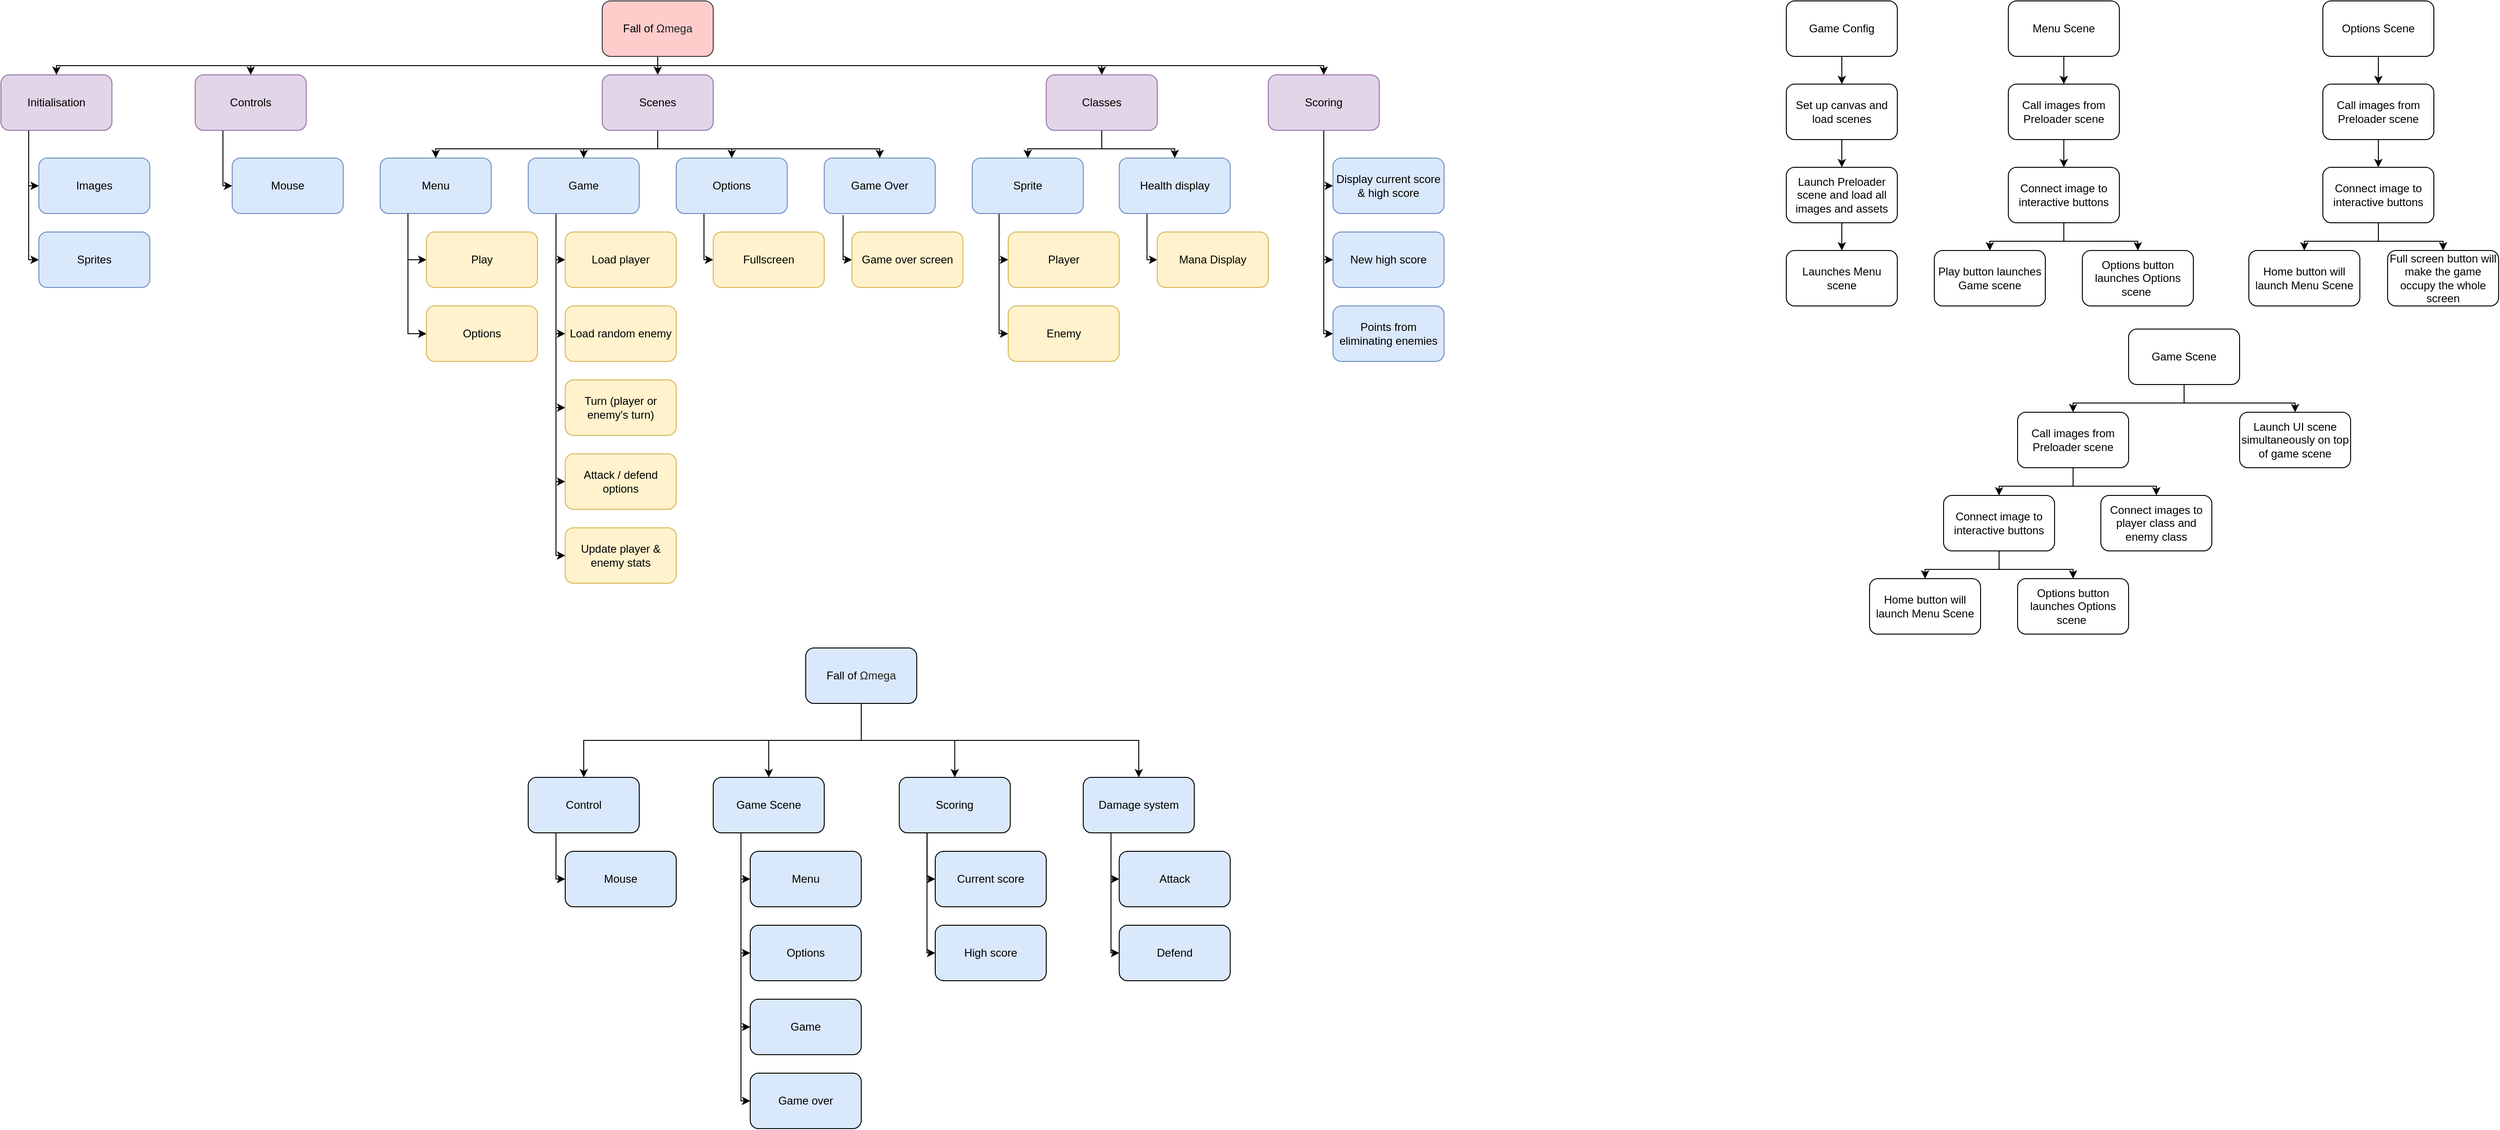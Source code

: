 <mxfile version="12.6.5" type="github">
  <diagram id="lfXYJvxCAhUcY_fn3c6l" name="Page-1">
    <mxGraphModel dx="3076" dy="762" grid="1" gridSize="10" guides="1" tooltips="1" connect="1" arrows="1" fold="1" page="1" pageScale="1" pageWidth="827" pageHeight="1169" math="0" shadow="0">
      <root>
        <mxCell id="0"/>
        <mxCell id="1" parent="0"/>
        <mxCell id="5WL3lZxglGsXFXUX4CAb-3" value="" style="edgeStyle=orthogonalEdgeStyle;rounded=0;orthogonalLoop=1;jettySize=auto;html=1;" parent="1" source="5WL3lZxglGsXFXUX4CAb-1" target="5WL3lZxglGsXFXUX4CAb-2" edge="1">
          <mxGeometry relative="1" as="geometry"/>
        </mxCell>
        <mxCell id="5WL3lZxglGsXFXUX4CAb-1" value="Game Config" style="rounded=1;whiteSpace=wrap;html=1;" parent="1" vertex="1">
          <mxGeometry x="600" width="120" height="60" as="geometry"/>
        </mxCell>
        <mxCell id="5WL3lZxglGsXFXUX4CAb-8" value="" style="edgeStyle=orthogonalEdgeStyle;rounded=0;orthogonalLoop=1;jettySize=auto;html=1;" parent="1" source="5WL3lZxglGsXFXUX4CAb-2" target="5WL3lZxglGsXFXUX4CAb-7" edge="1">
          <mxGeometry relative="1" as="geometry"/>
        </mxCell>
        <mxCell id="5WL3lZxglGsXFXUX4CAb-2" value="Set up canvas and load scenes" style="rounded=1;whiteSpace=wrap;html=1;" parent="1" vertex="1">
          <mxGeometry x="600" y="90" width="120" height="60" as="geometry"/>
        </mxCell>
        <mxCell id="5WL3lZxglGsXFXUX4CAb-10" value="" style="edgeStyle=orthogonalEdgeStyle;rounded=0;orthogonalLoop=1;jettySize=auto;html=1;" parent="1" source="5WL3lZxglGsXFXUX4CAb-7" target="5WL3lZxglGsXFXUX4CAb-9" edge="1">
          <mxGeometry relative="1" as="geometry"/>
        </mxCell>
        <mxCell id="5WL3lZxglGsXFXUX4CAb-7" value="Launch Preloader scene and load all images and assets" style="rounded=1;whiteSpace=wrap;html=1;" parent="1" vertex="1">
          <mxGeometry x="600" y="180" width="120" height="60" as="geometry"/>
        </mxCell>
        <mxCell id="5WL3lZxglGsXFXUX4CAb-9" value="Launches Menu scene" style="rounded=1;whiteSpace=wrap;html=1;" parent="1" vertex="1">
          <mxGeometry x="600" y="270" width="120" height="60" as="geometry"/>
        </mxCell>
        <mxCell id="5WL3lZxglGsXFXUX4CAb-13" value="" style="edgeStyle=orthogonalEdgeStyle;rounded=0;orthogonalLoop=1;jettySize=auto;html=1;" parent="1" source="5WL3lZxglGsXFXUX4CAb-11" target="5WL3lZxglGsXFXUX4CAb-12" edge="1">
          <mxGeometry relative="1" as="geometry"/>
        </mxCell>
        <mxCell id="5WL3lZxglGsXFXUX4CAb-11" value="Menu Scene" style="rounded=1;whiteSpace=wrap;html=1;" parent="1" vertex="1">
          <mxGeometry x="840" width="120" height="60" as="geometry"/>
        </mxCell>
        <mxCell id="5WL3lZxglGsXFXUX4CAb-15" value="" style="edgeStyle=orthogonalEdgeStyle;rounded=0;orthogonalLoop=1;jettySize=auto;html=1;" parent="1" source="5WL3lZxglGsXFXUX4CAb-12" target="5WL3lZxglGsXFXUX4CAb-14" edge="1">
          <mxGeometry relative="1" as="geometry"/>
        </mxCell>
        <mxCell id="5WL3lZxglGsXFXUX4CAb-12" value="Call images from Preloader scene" style="rounded=1;whiteSpace=wrap;html=1;" parent="1" vertex="1">
          <mxGeometry x="840" y="90" width="120" height="60" as="geometry"/>
        </mxCell>
        <mxCell id="5WL3lZxglGsXFXUX4CAb-17" value="" style="edgeStyle=orthogonalEdgeStyle;rounded=0;orthogonalLoop=1;jettySize=auto;html=1;" parent="1" source="5WL3lZxglGsXFXUX4CAb-14" target="5WL3lZxglGsXFXUX4CAb-16" edge="1">
          <mxGeometry relative="1" as="geometry"/>
        </mxCell>
        <mxCell id="5WL3lZxglGsXFXUX4CAb-19" value="" style="edgeStyle=orthogonalEdgeStyle;rounded=0;orthogonalLoop=1;jettySize=auto;html=1;" parent="1" source="5WL3lZxglGsXFXUX4CAb-14" target="5WL3lZxglGsXFXUX4CAb-18" edge="1">
          <mxGeometry relative="1" as="geometry"/>
        </mxCell>
        <mxCell id="5WL3lZxglGsXFXUX4CAb-14" value="Connect image to interactive&amp;nbsp;buttons" style="rounded=1;whiteSpace=wrap;html=1;" parent="1" vertex="1">
          <mxGeometry x="840" y="180" width="120" height="60" as="geometry"/>
        </mxCell>
        <mxCell id="5WL3lZxglGsXFXUX4CAb-18" value="Options button launches Options scene&amp;nbsp;" style="rounded=1;whiteSpace=wrap;html=1;" parent="1" vertex="1">
          <mxGeometry x="920" y="270" width="120" height="60" as="geometry"/>
        </mxCell>
        <mxCell id="5WL3lZxglGsXFXUX4CAb-16" value="Play button launches Game scene" style="rounded=1;whiteSpace=wrap;html=1;" parent="1" vertex="1">
          <mxGeometry x="760" y="270" width="120" height="60" as="geometry"/>
        </mxCell>
        <mxCell id="5WL3lZxglGsXFXUX4CAb-25" value="" style="edgeStyle=orthogonalEdgeStyle;rounded=0;orthogonalLoop=1;jettySize=auto;html=1;" parent="1" source="5WL3lZxglGsXFXUX4CAb-26" target="5WL3lZxglGsXFXUX4CAb-28" edge="1">
          <mxGeometry relative="1" as="geometry"/>
        </mxCell>
        <mxCell id="5WL3lZxglGsXFXUX4CAb-26" value="Options Scene" style="rounded=1;whiteSpace=wrap;html=1;" parent="1" vertex="1">
          <mxGeometry x="1180" width="120" height="60" as="geometry"/>
        </mxCell>
        <mxCell id="5WL3lZxglGsXFXUX4CAb-27" value="" style="edgeStyle=orthogonalEdgeStyle;rounded=0;orthogonalLoop=1;jettySize=auto;html=1;" parent="1" source="5WL3lZxglGsXFXUX4CAb-28" target="5WL3lZxglGsXFXUX4CAb-29" edge="1">
          <mxGeometry relative="1" as="geometry"/>
        </mxCell>
        <mxCell id="5WL3lZxglGsXFXUX4CAb-28" value="Call images from Preloader scene" style="rounded=1;whiteSpace=wrap;html=1;" parent="1" vertex="1">
          <mxGeometry x="1180" y="90" width="120" height="60" as="geometry"/>
        </mxCell>
        <mxCell id="5WL3lZxglGsXFXUX4CAb-31" value="" style="edgeStyle=orthogonalEdgeStyle;rounded=0;orthogonalLoop=1;jettySize=auto;html=1;" parent="1" source="5WL3lZxglGsXFXUX4CAb-29" target="5WL3lZxglGsXFXUX4CAb-30" edge="1">
          <mxGeometry relative="1" as="geometry"/>
        </mxCell>
        <mxCell id="5WL3lZxglGsXFXUX4CAb-35" value="" style="edgeStyle=orthogonalEdgeStyle;rounded=0;orthogonalLoop=1;jettySize=auto;html=1;" parent="1" source="5WL3lZxglGsXFXUX4CAb-29" target="5WL3lZxglGsXFXUX4CAb-34" edge="1">
          <mxGeometry relative="1" as="geometry"/>
        </mxCell>
        <mxCell id="5WL3lZxglGsXFXUX4CAb-29" value="Connect image to interactive&amp;nbsp;buttons" style="rounded=1;whiteSpace=wrap;html=1;" parent="1" vertex="1">
          <mxGeometry x="1180" y="180" width="120" height="60" as="geometry"/>
        </mxCell>
        <mxCell id="5WL3lZxglGsXFXUX4CAb-34" value="Home button will launch Menu Scene" style="rounded=1;whiteSpace=wrap;html=1;" parent="1" vertex="1">
          <mxGeometry x="1100" y="270" width="120" height="60" as="geometry"/>
        </mxCell>
        <mxCell id="5WL3lZxglGsXFXUX4CAb-30" value="Full screen button will make the game occupy the whole screen" style="rounded=1;whiteSpace=wrap;html=1;" parent="1" vertex="1">
          <mxGeometry x="1250" y="270" width="120" height="60" as="geometry"/>
        </mxCell>
        <mxCell id="5WL3lZxglGsXFXUX4CAb-36" value="" style="edgeStyle=orthogonalEdgeStyle;rounded=0;orthogonalLoop=1;jettySize=auto;html=1;" parent="1" source="5WL3lZxglGsXFXUX4CAb-37" target="5WL3lZxglGsXFXUX4CAb-39" edge="1">
          <mxGeometry relative="1" as="geometry">
            <Array as="points">
              <mxPoint x="1030" y="435"/>
              <mxPoint x="910" y="435"/>
            </Array>
          </mxGeometry>
        </mxCell>
        <mxCell id="5WL3lZxglGsXFXUX4CAb-49" value="" style="edgeStyle=orthogonalEdgeStyle;rounded=0;orthogonalLoop=1;jettySize=auto;html=1;" parent="1" source="5WL3lZxglGsXFXUX4CAb-37" target="5WL3lZxglGsXFXUX4CAb-48" edge="1">
          <mxGeometry relative="1" as="geometry">
            <Array as="points">
              <mxPoint x="1030" y="435"/>
              <mxPoint x="1150" y="435"/>
            </Array>
          </mxGeometry>
        </mxCell>
        <mxCell id="5WL3lZxglGsXFXUX4CAb-37" value="Game Scene" style="rounded=1;whiteSpace=wrap;html=1;" parent="1" vertex="1">
          <mxGeometry x="970" y="355" width="120" height="60" as="geometry"/>
        </mxCell>
        <mxCell id="5WL3lZxglGsXFXUX4CAb-48" value="Launch UI scene simultaneously on top of game scene" style="rounded=1;whiteSpace=wrap;html=1;" parent="1" vertex="1">
          <mxGeometry x="1090" y="445" width="120" height="60" as="geometry"/>
        </mxCell>
        <mxCell id="5WL3lZxglGsXFXUX4CAb-38" value="" style="edgeStyle=orthogonalEdgeStyle;rounded=0;orthogonalLoop=1;jettySize=auto;html=1;entryX=0.5;entryY=0;entryDx=0;entryDy=0;" parent="1" source="5WL3lZxglGsXFXUX4CAb-39" target="5WL3lZxglGsXFXUX4CAb-40" edge="1">
          <mxGeometry relative="1" as="geometry">
            <Array as="points">
              <mxPoint x="910" y="525"/>
              <mxPoint x="830" y="525"/>
            </Array>
          </mxGeometry>
        </mxCell>
        <mxCell id="5WL3lZxglGsXFXUX4CAb-47" value="" style="edgeStyle=orthogonalEdgeStyle;rounded=0;orthogonalLoop=1;jettySize=auto;html=1;entryX=0.5;entryY=0;entryDx=0;entryDy=0;entryPerimeter=0;" parent="1" target="5WL3lZxglGsXFXUX4CAb-46" edge="1">
          <mxGeometry relative="1" as="geometry">
            <mxPoint x="910" y="505" as="sourcePoint"/>
            <Array as="points">
              <mxPoint x="910" y="525"/>
              <mxPoint x="1000" y="525"/>
            </Array>
          </mxGeometry>
        </mxCell>
        <mxCell id="5WL3lZxglGsXFXUX4CAb-39" value="Call images from Preloader scene" style="rounded=1;whiteSpace=wrap;html=1;" parent="1" vertex="1">
          <mxGeometry x="850" y="445" width="120" height="60" as="geometry"/>
        </mxCell>
        <mxCell id="5WL3lZxglGsXFXUX4CAb-46" value="Connect images to player class and enemy class" style="rounded=1;whiteSpace=wrap;html=1;" parent="1" vertex="1">
          <mxGeometry x="940" y="535" width="120" height="60" as="geometry"/>
        </mxCell>
        <mxCell id="5WL3lZxglGsXFXUX4CAb-42" style="edgeStyle=orthogonalEdgeStyle;rounded=0;orthogonalLoop=1;jettySize=auto;html=1;exitX=0.5;exitY=1;exitDx=0;exitDy=0;entryX=0.5;entryY=0;entryDx=0;entryDy=0;" parent="1" source="5WL3lZxglGsXFXUX4CAb-40" target="5WL3lZxglGsXFXUX4CAb-41" edge="1">
          <mxGeometry relative="1" as="geometry">
            <Array as="points">
              <mxPoint x="830" y="615"/>
              <mxPoint x="750" y="615"/>
            </Array>
          </mxGeometry>
        </mxCell>
        <mxCell id="5WL3lZxglGsXFXUX4CAb-44" style="edgeStyle=orthogonalEdgeStyle;rounded=0;orthogonalLoop=1;jettySize=auto;html=1;entryX=0.5;entryY=0;entryDx=0;entryDy=0;" parent="1" source="5WL3lZxglGsXFXUX4CAb-40" target="5WL3lZxglGsXFXUX4CAb-43" edge="1">
          <mxGeometry relative="1" as="geometry">
            <Array as="points">
              <mxPoint x="830" y="615"/>
              <mxPoint x="910" y="615"/>
            </Array>
          </mxGeometry>
        </mxCell>
        <mxCell id="5WL3lZxglGsXFXUX4CAb-40" value="Connect image to interactive&amp;nbsp;buttons" style="rounded=1;whiteSpace=wrap;html=1;" parent="1" vertex="1">
          <mxGeometry x="770" y="535" width="120" height="60" as="geometry"/>
        </mxCell>
        <mxCell id="5WL3lZxglGsXFXUX4CAb-41" value="Home button will launch Menu Scene" style="rounded=1;whiteSpace=wrap;html=1;" parent="1" vertex="1">
          <mxGeometry x="690" y="625" width="120" height="60" as="geometry"/>
        </mxCell>
        <mxCell id="5WL3lZxglGsXFXUX4CAb-43" value="Options button launches Options scene&amp;nbsp;" style="rounded=1;whiteSpace=wrap;html=1;" parent="1" vertex="1">
          <mxGeometry x="850" y="625" width="120" height="60" as="geometry"/>
        </mxCell>
        <mxCell id="qqgmUEQR6ak8owxvvTi3-18" style="edgeStyle=orthogonalEdgeStyle;rounded=0;orthogonalLoop=1;jettySize=auto;html=1;exitX=0.5;exitY=1;exitDx=0;exitDy=0;entryX=0.5;entryY=0;entryDx=0;entryDy=0;" parent="1" source="qqgmUEQR6ak8owxvvTi3-3" target="qqgmUEQR6ak8owxvvTi3-10" edge="1">
          <mxGeometry relative="1" as="geometry">
            <Array as="points">
              <mxPoint x="-620" y="60"/>
              <mxPoint x="-620" y="60"/>
            </Array>
          </mxGeometry>
        </mxCell>
        <mxCell id="qqgmUEQR6ak8owxvvTi3-19" style="edgeStyle=orthogonalEdgeStyle;rounded=0;orthogonalLoop=1;jettySize=auto;html=1;exitX=0.5;exitY=1;exitDx=0;exitDy=0;entryX=0.5;entryY=0;entryDx=0;entryDy=0;" parent="1" source="qqgmUEQR6ak8owxvvTi3-3" target="qqgmUEQR6ak8owxvvTi3-12" edge="1">
          <mxGeometry relative="1" as="geometry">
            <Array as="points">
              <mxPoint x="-620" y="70"/>
              <mxPoint x="-1270" y="70"/>
            </Array>
            <mxPoint x="-661" y="60" as="sourcePoint"/>
          </mxGeometry>
        </mxCell>
        <mxCell id="ZKlI2Zc0H6N3hNEYGNPE-6" value="" style="edgeStyle=orthogonalEdgeStyle;rounded=0;orthogonalLoop=1;jettySize=auto;html=1;exitX=0.5;exitY=1;exitDx=0;exitDy=0;entryX=0.5;entryY=0;entryDx=0;entryDy=0;" parent="1" source="qqgmUEQR6ak8owxvvTi3-3" target="ZKlI2Zc0H6N3hNEYGNPE-5" edge="1">
          <mxGeometry relative="1" as="geometry">
            <Array as="points">
              <mxPoint x="-620" y="70"/>
              <mxPoint x="100" y="70"/>
            </Array>
          </mxGeometry>
        </mxCell>
        <mxCell id="VFqi8HGkt-6UIhwy1R85-14" style="edgeStyle=orthogonalEdgeStyle;rounded=0;orthogonalLoop=1;jettySize=auto;html=1;exitX=0.5;exitY=1;exitDx=0;exitDy=0;entryX=0.5;entryY=0;entryDx=0;entryDy=0;" parent="1" source="qqgmUEQR6ak8owxvvTi3-3" target="VFqi8HGkt-6UIhwy1R85-4" edge="1">
          <mxGeometry relative="1" as="geometry">
            <Array as="points">
              <mxPoint x="-620" y="70"/>
              <mxPoint x="-140" y="70"/>
            </Array>
          </mxGeometry>
        </mxCell>
        <mxCell id="VFqi8HGkt-6UIhwy1R85-15" style="edgeStyle=orthogonalEdgeStyle;rounded=0;orthogonalLoop=1;jettySize=auto;html=1;exitX=0.5;exitY=1;exitDx=0;exitDy=0;entryX=0.5;entryY=0;entryDx=0;entryDy=0;" parent="1" source="qqgmUEQR6ak8owxvvTi3-3" target="xv5lyWpSyrCkxbT2559y-5" edge="1">
          <mxGeometry relative="1" as="geometry">
            <Array as="points">
              <mxPoint x="-620" y="70"/>
              <mxPoint x="-1060" y="70"/>
            </Array>
          </mxGeometry>
        </mxCell>
        <mxCell id="qqgmUEQR6ak8owxvvTi3-3" value="&lt;font style=&quot;font-size: 12px&quot;&gt;Fall of&amp;nbsp;&lt;span style=&quot;color: rgb(34 , 34 , 34) ; font-family: &amp;#34;arial&amp;#34; , sans-serif ; text-align: left&quot;&gt;Ωmega&lt;/span&gt;&lt;/font&gt;" style="rounded=1;whiteSpace=wrap;html=1;fillColor=#ffcccc;strokeColor=#36393d;" parent="1" vertex="1">
          <mxGeometry x="-680" width="120" height="60" as="geometry"/>
        </mxCell>
        <mxCell id="xv5lyWpSyrCkxbT2559y-8" value="" style="edgeStyle=orthogonalEdgeStyle;rounded=0;orthogonalLoop=1;jettySize=auto;html=1;exitX=0.25;exitY=1;exitDx=0;exitDy=0;" parent="1" source="xv5lyWpSyrCkxbT2559y-5" target="xv5lyWpSyrCkxbT2559y-7" edge="1">
          <mxGeometry relative="1" as="geometry">
            <Array as="points">
              <mxPoint x="-1090" y="200"/>
            </Array>
          </mxGeometry>
        </mxCell>
        <mxCell id="xv5lyWpSyrCkxbT2559y-5" value="Controls" style="rounded=1;whiteSpace=wrap;html=1;fillColor=#E1D5E7;strokeColor=#9673a6;" parent="1" vertex="1">
          <mxGeometry x="-1120" y="80" width="120" height="60" as="geometry"/>
        </mxCell>
        <mxCell id="xv5lyWpSyrCkxbT2559y-7" value="Mouse" style="rounded=1;whiteSpace=wrap;html=1;fillColor=#dae8fc;strokeColor=#6c8ebf;" parent="1" vertex="1">
          <mxGeometry x="-1080" y="170" width="120" height="60" as="geometry"/>
        </mxCell>
        <mxCell id="ZKlI2Zc0H6N3hNEYGNPE-8" value="" style="edgeStyle=orthogonalEdgeStyle;rounded=0;orthogonalLoop=1;jettySize=auto;html=1;entryX=0;entryY=0.5;entryDx=0;entryDy=0;" parent="1" source="ZKlI2Zc0H6N3hNEYGNPE-5" target="ZKlI2Zc0H6N3hNEYGNPE-7" edge="1">
          <mxGeometry relative="1" as="geometry">
            <Array as="points">
              <mxPoint x="100" y="200"/>
            </Array>
          </mxGeometry>
        </mxCell>
        <mxCell id="xv5lyWpSyrCkxbT2559y-2" value="" style="edgeStyle=orthogonalEdgeStyle;rounded=0;orthogonalLoop=1;jettySize=auto;html=1;entryX=0;entryY=0.5;entryDx=0;entryDy=0;" parent="1" source="ZKlI2Zc0H6N3hNEYGNPE-5" target="xv5lyWpSyrCkxbT2559y-1" edge="1">
          <mxGeometry relative="1" as="geometry">
            <Array as="points">
              <mxPoint x="100" y="280"/>
            </Array>
          </mxGeometry>
        </mxCell>
        <mxCell id="akF4ewOna4r7wW4yMPLq-2" value="" style="edgeStyle=orthogonalEdgeStyle;rounded=0;orthogonalLoop=1;jettySize=auto;html=1;" parent="1" source="ZKlI2Zc0H6N3hNEYGNPE-5" target="akF4ewOna4r7wW4yMPLq-1" edge="1">
          <mxGeometry relative="1" as="geometry">
            <Array as="points">
              <mxPoint x="100" y="340"/>
              <mxPoint x="100" y="340"/>
            </Array>
          </mxGeometry>
        </mxCell>
        <mxCell id="ZKlI2Zc0H6N3hNEYGNPE-5" value="Scoring" style="rounded=1;whiteSpace=wrap;html=1;fillColor=#e1d5e7;strokeColor=#9673a6;" parent="1" vertex="1">
          <mxGeometry x="40" y="80" width="120" height="60" as="geometry"/>
        </mxCell>
        <mxCell id="akF4ewOna4r7wW4yMPLq-1" value="Points from eliminating enemies" style="rounded=1;whiteSpace=wrap;html=1;fillColor=#dae8fc;strokeColor=#6c8ebf;" parent="1" vertex="1">
          <mxGeometry x="110" y="330" width="120" height="60" as="geometry"/>
        </mxCell>
        <mxCell id="xv5lyWpSyrCkxbT2559y-1" value="New high score" style="rounded=1;whiteSpace=wrap;html=1;fillColor=#dae8fc;strokeColor=#6c8ebf;" parent="1" vertex="1">
          <mxGeometry x="110" y="250" width="120" height="60" as="geometry"/>
        </mxCell>
        <mxCell id="ZKlI2Zc0H6N3hNEYGNPE-7" value="Display current score&lt;br&gt;&amp;amp; high score" style="rounded=1;whiteSpace=wrap;html=1;fillColor=#dae8fc;strokeColor=#6c8ebf;" parent="1" vertex="1">
          <mxGeometry x="110" y="170" width="120" height="60" as="geometry"/>
        </mxCell>
        <mxCell id="qqgmUEQR6ak8owxvvTi3-37" style="edgeStyle=orthogonalEdgeStyle;rounded=0;orthogonalLoop=1;jettySize=auto;html=1;exitX=0.25;exitY=1;exitDx=0;exitDy=0;entryX=0;entryY=0.5;entryDx=0;entryDy=0;" parent="1" source="qqgmUEQR6ak8owxvvTi3-4" target="qqgmUEQR6ak8owxvvTi3-35" edge="1">
          <mxGeometry relative="1" as="geometry">
            <Array as="points">
              <mxPoint x="-730" y="280"/>
            </Array>
          </mxGeometry>
        </mxCell>
        <mxCell id="akF4ewOna4r7wW4yMPLq-5" value="" style="edgeStyle=orthogonalEdgeStyle;rounded=0;orthogonalLoop=1;jettySize=auto;html=1;" parent="1" source="qqgmUEQR6ak8owxvvTi3-4" target="akF4ewOna4r7wW4yMPLq-4" edge="1">
          <mxGeometry relative="1" as="geometry">
            <Array as="points">
              <mxPoint x="-730" y="360"/>
            </Array>
          </mxGeometry>
        </mxCell>
        <mxCell id="P8dMCxh2PTXHV4TIlTyM-2" value="" style="edgeStyle=orthogonalEdgeStyle;rounded=0;orthogonalLoop=1;jettySize=auto;html=1;entryX=0;entryY=0.5;entryDx=0;entryDy=0;" parent="1" source="qqgmUEQR6ak8owxvvTi3-4" target="P8dMCxh2PTXHV4TIlTyM-3" edge="1">
          <mxGeometry relative="1" as="geometry">
            <Array as="points">
              <mxPoint x="-730" y="440"/>
            </Array>
          </mxGeometry>
        </mxCell>
        <mxCell id="P8dMCxh2PTXHV4TIlTyM-4" value="" style="edgeStyle=orthogonalEdgeStyle;rounded=0;orthogonalLoop=1;jettySize=auto;html=1;entryX=0;entryY=0.5;entryDx=0;entryDy=0;" parent="1" source="qqgmUEQR6ak8owxvvTi3-4" target="P8dMCxh2PTXHV4TIlTyM-1" edge="1">
          <mxGeometry relative="1" as="geometry">
            <Array as="points">
              <mxPoint x="-730" y="520"/>
            </Array>
          </mxGeometry>
        </mxCell>
        <mxCell id="P8dMCxh2PTXHV4TIlTyM-7" value="" style="edgeStyle=orthogonalEdgeStyle;rounded=0;orthogonalLoop=1;jettySize=auto;html=1;" parent="1" source="qqgmUEQR6ak8owxvvTi3-4" target="P8dMCxh2PTXHV4TIlTyM-6" edge="1">
          <mxGeometry relative="1" as="geometry">
            <Array as="points">
              <mxPoint x="-730" y="600"/>
            </Array>
          </mxGeometry>
        </mxCell>
        <mxCell id="qqgmUEQR6ak8owxvvTi3-4" value="Game" style="rounded=1;whiteSpace=wrap;html=1;fillColor=#dae8fc;strokeColor=#6c8ebf;" parent="1" vertex="1">
          <mxGeometry x="-760" y="170" width="120" height="60" as="geometry"/>
        </mxCell>
        <mxCell id="P8dMCxh2PTXHV4TIlTyM-6" value="Update player &amp;amp; enemy stats" style="rounded=1;whiteSpace=wrap;html=1;fillColor=#fff2cc;strokeColor=#d6b656;" parent="1" vertex="1">
          <mxGeometry x="-720" y="570" width="120" height="60" as="geometry"/>
        </mxCell>
        <mxCell id="P8dMCxh2PTXHV4TIlTyM-3" value="Turn (player or enemy&#39;s turn)" style="rounded=1;whiteSpace=wrap;html=1;fillColor=#fff2cc;strokeColor=#d6b656;" parent="1" vertex="1">
          <mxGeometry x="-720" y="410" width="120" height="60" as="geometry"/>
        </mxCell>
        <mxCell id="P8dMCxh2PTXHV4TIlTyM-1" value="Attack / defend options" style="rounded=1;whiteSpace=wrap;html=1;fillColor=#fff2cc;strokeColor=#d6b656;" parent="1" vertex="1">
          <mxGeometry x="-720" y="490" width="120" height="60" as="geometry"/>
        </mxCell>
        <mxCell id="akF4ewOna4r7wW4yMPLq-4" value="Load random enemy" style="rounded=1;whiteSpace=wrap;html=1;fillColor=#fff2cc;strokeColor=#d6b656;" parent="1" vertex="1">
          <mxGeometry x="-720" y="330" width="120" height="60" as="geometry"/>
        </mxCell>
        <mxCell id="uuRdIvsvaQWeYH1buY8k-4" value="" style="edgeStyle=orthogonalEdgeStyle;rounded=0;orthogonalLoop=1;jettySize=auto;html=1;exitX=0.25;exitY=1;exitDx=0;exitDy=0;" parent="1" source="qqgmUEQR6ak8owxvvTi3-5" target="uuRdIvsvaQWeYH1buY8k-3" edge="1">
          <mxGeometry relative="1" as="geometry">
            <Array as="points">
              <mxPoint x="-570" y="280"/>
            </Array>
          </mxGeometry>
        </mxCell>
        <mxCell id="qqgmUEQR6ak8owxvvTi3-5" value="Options" style="rounded=1;whiteSpace=wrap;html=1;fillColor=#dae8fc;strokeColor=#6c8ebf;" parent="1" vertex="1">
          <mxGeometry x="-600" y="170" width="120" height="60" as="geometry"/>
        </mxCell>
        <mxCell id="uuRdIvsvaQWeYH1buY8k-3" value="Fullscreen" style="rounded=1;whiteSpace=wrap;html=1;fillColor=#fff2cc;strokeColor=#d6b656;" parent="1" vertex="1">
          <mxGeometry x="-560" y="250" width="120" height="60" as="geometry"/>
        </mxCell>
        <mxCell id="qqgmUEQR6ak8owxvvTi3-29" value="" style="edgeStyle=orthogonalEdgeStyle;rounded=0;orthogonalLoop=1;jettySize=auto;html=1;exitX=0.25;exitY=1;exitDx=0;exitDy=0;entryX=0;entryY=0.5;entryDx=0;entryDy=0;" parent="1" source="qqgmUEQR6ak8owxvvTi3-6" target="qqgmUEQR6ak8owxvvTi3-28" edge="1">
          <mxGeometry relative="1" as="geometry"/>
        </mxCell>
        <mxCell id="qqgmUEQR6ak8owxvvTi3-6" value="Menu" style="rounded=1;whiteSpace=wrap;html=1;fillColor=#dae8fc;strokeColor=#6c8ebf;" parent="1" vertex="1">
          <mxGeometry x="-920" y="170" width="120" height="60" as="geometry"/>
        </mxCell>
        <mxCell id="qqgmUEQR6ak8owxvvTi3-31" value="" style="edgeStyle=orthogonalEdgeStyle;rounded=0;orthogonalLoop=1;jettySize=auto;html=1;exitX=0.25;exitY=1;exitDx=0;exitDy=0;" parent="1" source="qqgmUEQR6ak8owxvvTi3-6" target="qqgmUEQR6ak8owxvvTi3-30" edge="1">
          <mxGeometry relative="1" as="geometry">
            <Array as="points">
              <mxPoint x="-890" y="360"/>
            </Array>
          </mxGeometry>
        </mxCell>
        <mxCell id="qqgmUEQR6ak8owxvvTi3-28" value="Play" style="rounded=1;whiteSpace=wrap;html=1;fillColor=#fff2cc;strokeColor=#d6b656;" parent="1" vertex="1">
          <mxGeometry x="-870" y="250" width="120" height="60" as="geometry"/>
        </mxCell>
        <mxCell id="qqgmUEQR6ak8owxvvTi3-30" value="Options" style="rounded=1;whiteSpace=wrap;html=1;fillColor=#fff2cc;strokeColor=#d6b656;" parent="1" vertex="1">
          <mxGeometry x="-870" y="330" width="120" height="60" as="geometry"/>
        </mxCell>
        <mxCell id="uuRdIvsvaQWeYH1buY8k-8" value="" style="edgeStyle=orthogonalEdgeStyle;rounded=0;orthogonalLoop=1;jettySize=auto;html=1;entryX=0;entryY=0.5;entryDx=0;entryDy=0;exitX=0.17;exitY=1.03;exitDx=0;exitDy=0;exitPerimeter=0;" parent="1" source="qqgmUEQR6ak8owxvvTi3-7" target="uuRdIvsvaQWeYH1buY8k-7" edge="1">
          <mxGeometry relative="1" as="geometry">
            <Array as="points">
              <mxPoint x="-420" y="280"/>
            </Array>
          </mxGeometry>
        </mxCell>
        <mxCell id="qqgmUEQR6ak8owxvvTi3-7" value="Game Over" style="rounded=1;whiteSpace=wrap;html=1;fillColor=#dae8fc;strokeColor=#6c8ebf;" parent="1" vertex="1">
          <mxGeometry x="-440" y="170" width="120" height="60" as="geometry"/>
        </mxCell>
        <mxCell id="uuRdIvsvaQWeYH1buY8k-7" value="Game over screen" style="rounded=1;whiteSpace=wrap;html=1;fillColor=#fff2cc;strokeColor=#d6b656;" parent="1" vertex="1">
          <mxGeometry x="-410" y="250" width="120" height="60" as="geometry"/>
        </mxCell>
        <mxCell id="qqgmUEQR6ak8owxvvTi3-20" style="edgeStyle=orthogonalEdgeStyle;rounded=0;orthogonalLoop=1;jettySize=auto;html=1;exitX=0.5;exitY=1;exitDx=0;exitDy=0;entryX=0.5;entryY=0;entryDx=0;entryDy=0;" parent="1" source="qqgmUEQR6ak8owxvvTi3-10" target="qqgmUEQR6ak8owxvvTi3-4" edge="1">
          <mxGeometry relative="1" as="geometry">
            <Array as="points">
              <mxPoint x="-620" y="160"/>
              <mxPoint x="-700" y="160"/>
            </Array>
          </mxGeometry>
        </mxCell>
        <mxCell id="qqgmUEQR6ak8owxvvTi3-21" style="edgeStyle=orthogonalEdgeStyle;rounded=0;orthogonalLoop=1;jettySize=auto;html=1;exitX=0.5;exitY=1;exitDx=0;exitDy=0;entryX=0.5;entryY=0;entryDx=0;entryDy=0;" parent="1" source="qqgmUEQR6ak8owxvvTi3-10" target="qqgmUEQR6ak8owxvvTi3-6" edge="1">
          <mxGeometry relative="1" as="geometry">
            <Array as="points">
              <mxPoint x="-620" y="160"/>
              <mxPoint x="-860" y="160"/>
            </Array>
          </mxGeometry>
        </mxCell>
        <mxCell id="qqgmUEQR6ak8owxvvTi3-22" style="edgeStyle=orthogonalEdgeStyle;rounded=0;orthogonalLoop=1;jettySize=auto;html=1;exitX=0.5;exitY=1;exitDx=0;exitDy=0;entryX=0.5;entryY=0;entryDx=0;entryDy=0;" parent="1" source="qqgmUEQR6ak8owxvvTi3-10" target="qqgmUEQR6ak8owxvvTi3-5" edge="1">
          <mxGeometry relative="1" as="geometry">
            <Array as="points">
              <mxPoint x="-620" y="160"/>
              <mxPoint x="-540" y="160"/>
            </Array>
          </mxGeometry>
        </mxCell>
        <mxCell id="qqgmUEQR6ak8owxvvTi3-23" style="edgeStyle=orthogonalEdgeStyle;rounded=0;orthogonalLoop=1;jettySize=auto;html=1;exitX=0.5;exitY=1;exitDx=0;exitDy=0;entryX=0.5;entryY=0;entryDx=0;entryDy=0;" parent="1" source="qqgmUEQR6ak8owxvvTi3-10" target="qqgmUEQR6ak8owxvvTi3-7" edge="1">
          <mxGeometry relative="1" as="geometry">
            <Array as="points">
              <mxPoint x="-620" y="160"/>
              <mxPoint x="-380" y="160"/>
            </Array>
          </mxGeometry>
        </mxCell>
        <mxCell id="qqgmUEQR6ak8owxvvTi3-10" value="Scenes" style="rounded=1;whiteSpace=wrap;html=1;fillColor=#e1d5e7;strokeColor=#9673a6;" parent="1" vertex="1">
          <mxGeometry x="-680" y="80" width="120" height="60" as="geometry"/>
        </mxCell>
        <mxCell id="qqgmUEQR6ak8owxvvTi3-26" style="edgeStyle=orthogonalEdgeStyle;rounded=0;orthogonalLoop=1;jettySize=auto;html=1;exitX=0.25;exitY=1;exitDx=0;exitDy=0;entryX=0;entryY=0.5;entryDx=0;entryDy=0;" parent="1" source="qqgmUEQR6ak8owxvvTi3-12" target="qqgmUEQR6ak8owxvvTi3-24" edge="1">
          <mxGeometry relative="1" as="geometry">
            <Array as="points">
              <mxPoint x="-1300" y="200"/>
            </Array>
          </mxGeometry>
        </mxCell>
        <mxCell id="ZKlI2Zc0H6N3hNEYGNPE-3" value="" style="edgeStyle=orthogonalEdgeStyle;rounded=0;orthogonalLoop=1;jettySize=auto;html=1;exitX=0.25;exitY=1;exitDx=0;exitDy=0;entryX=0;entryY=0.5;entryDx=0;entryDy=0;" parent="1" source="qqgmUEQR6ak8owxvvTi3-12" target="ZKlI2Zc0H6N3hNEYGNPE-2" edge="1">
          <mxGeometry relative="1" as="geometry">
            <Array as="points">
              <mxPoint x="-1300" y="280"/>
            </Array>
            <mxPoint x="-1260" y="280" as="targetPoint"/>
          </mxGeometry>
        </mxCell>
        <mxCell id="qqgmUEQR6ak8owxvvTi3-12" value="Initialisation" style="rounded=1;whiteSpace=wrap;html=1;fillColor=#e1d5e7;strokeColor=#9673a6;" parent="1" vertex="1">
          <mxGeometry x="-1330" y="80" width="120" height="60" as="geometry"/>
        </mxCell>
        <mxCell id="ZKlI2Zc0H6N3hNEYGNPE-2" value="Sprites" style="rounded=1;whiteSpace=wrap;html=1;fillColor=#dae8fc;strokeColor=#6c8ebf;" parent="1" vertex="1">
          <mxGeometry x="-1289" y="250" width="120" height="60" as="geometry"/>
        </mxCell>
        <mxCell id="qqgmUEQR6ak8owxvvTi3-24" value="Images" style="rounded=1;whiteSpace=wrap;html=1;fillColor=#dae8fc;strokeColor=#6c8ebf;" parent="1" vertex="1">
          <mxGeometry x="-1289" y="170" width="120" height="60" as="geometry"/>
        </mxCell>
        <mxCell id="qqgmUEQR6ak8owxvvTi3-35" value="Load player" style="rounded=1;whiteSpace=wrap;html=1;fillColor=#fff2cc;strokeColor=#d6b656;" parent="1" vertex="1">
          <mxGeometry x="-720" y="250" width="120" height="60" as="geometry"/>
        </mxCell>
        <mxCell id="VFqi8HGkt-6UIhwy1R85-1" value="" style="edgeStyle=orthogonalEdgeStyle;rounded=0;orthogonalLoop=1;jettySize=auto;html=1;entryX=0.5;entryY=0;entryDx=0;entryDy=0;exitX=0.5;exitY=1;exitDx=0;exitDy=0;" parent="1" source="VFqi8HGkt-6UIhwy1R85-4" target="VFqi8HGkt-6UIhwy1R85-7" edge="1">
          <mxGeometry relative="1" as="geometry">
            <Array as="points">
              <mxPoint x="-140" y="160"/>
              <mxPoint x="-61" y="160"/>
            </Array>
          </mxGeometry>
        </mxCell>
        <mxCell id="VFqi8HGkt-6UIhwy1R85-2" value="" style="edgeStyle=orthogonalEdgeStyle;rounded=0;orthogonalLoop=1;jettySize=auto;html=1;entryX=0.5;entryY=0;entryDx=0;entryDy=0;exitX=0.5;exitY=1;exitDx=0;exitDy=0;" parent="1" source="VFqi8HGkt-6UIhwy1R85-4" target="VFqi8HGkt-6UIhwy1R85-6" edge="1">
          <mxGeometry relative="1" as="geometry">
            <Array as="points">
              <mxPoint x="-140" y="160"/>
              <mxPoint x="-220" y="160"/>
            </Array>
          </mxGeometry>
        </mxCell>
        <mxCell id="VFqi8HGkt-6UIhwy1R85-3" value="" style="edgeStyle=orthogonalEdgeStyle;rounded=0;orthogonalLoop=1;jettySize=auto;html=1;exitX=0.25;exitY=1;exitDx=0;exitDy=0;entryX=0;entryY=0.5;entryDx=0;entryDy=0;" parent="1" source="VFqi8HGkt-6UIhwy1R85-6" target="VFqi8HGkt-6UIhwy1R85-5" edge="1">
          <mxGeometry relative="1" as="geometry">
            <Array as="points">
              <mxPoint x="-251" y="280"/>
            </Array>
          </mxGeometry>
        </mxCell>
        <mxCell id="VFqi8HGkt-6UIhwy1R85-4" value="Classes" style="rounded=1;whiteSpace=wrap;html=1;fillColor=#e1d5e7;strokeColor=#9673a6;" parent="1" vertex="1">
          <mxGeometry x="-200" y="80" width="120" height="60" as="geometry"/>
        </mxCell>
        <mxCell id="VFqi8HGkt-6UIhwy1R85-5" value="Player" style="rounded=1;whiteSpace=wrap;html=1;fillColor=#fff2cc;strokeColor=#d6b656;" parent="1" vertex="1">
          <mxGeometry x="-241.12" y="250" width="120" height="60" as="geometry"/>
        </mxCell>
        <mxCell id="VFqi8HGkt-6UIhwy1R85-13" style="edgeStyle=orthogonalEdgeStyle;rounded=0;orthogonalLoop=1;jettySize=auto;html=1;exitX=0.25;exitY=1;exitDx=0;exitDy=0;entryX=0;entryY=0.5;entryDx=0;entryDy=0;" parent="1" source="VFqi8HGkt-6UIhwy1R85-6" target="VFqi8HGkt-6UIhwy1R85-12" edge="1">
          <mxGeometry relative="1" as="geometry">
            <Array as="points">
              <mxPoint x="-251" y="360"/>
            </Array>
          </mxGeometry>
        </mxCell>
        <mxCell id="VFqi8HGkt-6UIhwy1R85-6" value="Sprite" style="rounded=1;whiteSpace=wrap;html=1;fillColor=#dae8fc;strokeColor=#6c8ebf;" parent="1" vertex="1">
          <mxGeometry x="-280" y="170" width="120" height="60" as="geometry"/>
        </mxCell>
        <mxCell id="VFqi8HGkt-6UIhwy1R85-11" style="edgeStyle=orthogonalEdgeStyle;rounded=0;orthogonalLoop=1;jettySize=auto;html=1;exitX=0.25;exitY=1;exitDx=0;exitDy=0;entryX=0;entryY=0.5;entryDx=0;entryDy=0;" parent="1" source="VFqi8HGkt-6UIhwy1R85-7" target="VFqi8HGkt-6UIhwy1R85-9" edge="1">
          <mxGeometry relative="1" as="geometry">
            <Array as="points">
              <mxPoint x="-92" y="280"/>
            </Array>
          </mxGeometry>
        </mxCell>
        <mxCell id="VFqi8HGkt-6UIhwy1R85-7" value="Health display" style="rounded=1;whiteSpace=wrap;html=1;fillColor=#dae8fc;strokeColor=#6c8ebf;" parent="1" vertex="1">
          <mxGeometry x="-121.12" y="170" width="120" height="60" as="geometry"/>
        </mxCell>
        <mxCell id="VFqi8HGkt-6UIhwy1R85-9" value="Mana Display" style="rounded=1;whiteSpace=wrap;html=1;fillColor=#fff2cc;strokeColor=#d6b656;" parent="1" vertex="1">
          <mxGeometry x="-80" y="250" width="120" height="60" as="geometry"/>
        </mxCell>
        <mxCell id="VFqi8HGkt-6UIhwy1R85-12" value="Enemy" style="rounded=1;whiteSpace=wrap;html=1;fillColor=#fff2cc;strokeColor=#d6b656;" parent="1" vertex="1">
          <mxGeometry x="-241.12" y="330" width="120" height="60" as="geometry"/>
        </mxCell>
        <mxCell id="IInuwYmAigKsAIb0P9fu-5" value="" style="edgeStyle=orthogonalEdgeStyle;rounded=0;orthogonalLoop=1;jettySize=auto;html=1;exitX=0.5;exitY=1;exitDx=0;exitDy=0;fillColor=#dae8fc;strokeColor=#000000;" edge="1" parent="1" source="IInuwYmAigKsAIb0P9fu-3" target="IInuwYmAigKsAIb0P9fu-4">
          <mxGeometry relative="1" as="geometry"/>
        </mxCell>
        <mxCell id="IInuwYmAigKsAIb0P9fu-7" style="edgeStyle=orthogonalEdgeStyle;rounded=0;orthogonalLoop=1;jettySize=auto;html=1;exitX=0.5;exitY=1;exitDx=0;exitDy=0;entryX=0.5;entryY=0;entryDx=0;entryDy=0;fillColor=#dae8fc;strokeColor=#000000;" edge="1" parent="1" source="IInuwYmAigKsAIb0P9fu-3" target="IInuwYmAigKsAIb0P9fu-6">
          <mxGeometry relative="1" as="geometry"/>
        </mxCell>
        <mxCell id="IInuwYmAigKsAIb0P9fu-9" style="edgeStyle=orthogonalEdgeStyle;rounded=0;orthogonalLoop=1;jettySize=auto;html=1;entryX=0.5;entryY=0;entryDx=0;entryDy=0;exitX=0.5;exitY=1;exitDx=0;exitDy=0;fillColor=#dae8fc;strokeColor=#000000;" edge="1" parent="1" source="IInuwYmAigKsAIb0P9fu-3" target="IInuwYmAigKsAIb0P9fu-8">
          <mxGeometry relative="1" as="geometry">
            <mxPoint x="-400" y="770" as="sourcePoint"/>
          </mxGeometry>
        </mxCell>
        <mxCell id="IInuwYmAigKsAIb0P9fu-30" style="edgeStyle=orthogonalEdgeStyle;rounded=0;orthogonalLoop=1;jettySize=auto;html=1;exitX=0.5;exitY=1;exitDx=0;exitDy=0;entryX=0.5;entryY=0;entryDx=0;entryDy=0;strokeColor=#000000;" edge="1" parent="1" source="IInuwYmAigKsAIb0P9fu-3" target="IInuwYmAigKsAIb0P9fu-27">
          <mxGeometry relative="1" as="geometry"/>
        </mxCell>
        <mxCell id="IInuwYmAigKsAIb0P9fu-3" value="&lt;font style=&quot;font-size: 12px&quot;&gt;Fall of&amp;nbsp;&lt;span style=&quot;color: rgb(34 , 34 , 34) ; font-family: &amp;#34;arial&amp;#34; , sans-serif ; text-align: left&quot;&gt;Ωmega&lt;/span&gt;&lt;/font&gt;" style="rounded=1;whiteSpace=wrap;html=1;fillColor=#dae8fc;strokeColor=#000000;" vertex="1" parent="1">
          <mxGeometry x="-460" y="700" width="120" height="60" as="geometry"/>
        </mxCell>
        <mxCell id="IInuwYmAigKsAIb0P9fu-20" style="edgeStyle=orthogonalEdgeStyle;rounded=0;orthogonalLoop=1;jettySize=auto;html=1;exitX=0.25;exitY=1;exitDx=0;exitDy=0;entryX=0;entryY=0.5;entryDx=0;entryDy=0;fillColor=#dae8fc;strokeColor=#000000;" edge="1" parent="1" source="IInuwYmAigKsAIb0P9fu-4" target="IInuwYmAigKsAIb0P9fu-19">
          <mxGeometry relative="1" as="geometry">
            <Array as="points">
              <mxPoint x="-730" y="950"/>
            </Array>
          </mxGeometry>
        </mxCell>
        <mxCell id="IInuwYmAigKsAIb0P9fu-4" value="Control" style="rounded=1;whiteSpace=wrap;html=1;fillColor=#dae8fc;strokeColor=#000000;" vertex="1" parent="1">
          <mxGeometry x="-760" y="840" width="120" height="60" as="geometry"/>
        </mxCell>
        <mxCell id="IInuwYmAigKsAIb0P9fu-11" value="" style="edgeStyle=orthogonalEdgeStyle;rounded=0;orthogonalLoop=1;jettySize=auto;html=1;entryX=0;entryY=0.5;entryDx=0;entryDy=0;exitX=0.25;exitY=1;exitDx=0;exitDy=0;fillColor=#dae8fc;strokeColor=#000000;" edge="1" parent="1" source="IInuwYmAigKsAIb0P9fu-6" target="IInuwYmAigKsAIb0P9fu-10">
          <mxGeometry relative="1" as="geometry">
            <mxPoint x="-540" y="904" as="sourcePoint"/>
            <Array as="points">
              <mxPoint x="-530" y="950"/>
            </Array>
          </mxGeometry>
        </mxCell>
        <mxCell id="IInuwYmAigKsAIb0P9fu-12" style="edgeStyle=orthogonalEdgeStyle;rounded=0;orthogonalLoop=1;jettySize=auto;html=1;exitX=0.25;exitY=1;exitDx=0;exitDy=0;entryX=0;entryY=0.5;entryDx=0;entryDy=0;fillColor=#dae8fc;strokeColor=#000000;" edge="1" parent="1" source="IInuwYmAigKsAIb0P9fu-6" target="IInuwYmAigKsAIb0P9fu-13">
          <mxGeometry relative="1" as="geometry">
            <mxPoint x="-530.529" y="1040" as="targetPoint"/>
            <Array as="points">
              <mxPoint x="-530" y="1030"/>
            </Array>
          </mxGeometry>
        </mxCell>
        <mxCell id="IInuwYmAigKsAIb0P9fu-16" style="edgeStyle=orthogonalEdgeStyle;rounded=0;orthogonalLoop=1;jettySize=auto;html=1;exitX=0.25;exitY=1;exitDx=0;exitDy=0;entryX=0;entryY=0.5;entryDx=0;entryDy=0;fillColor=#dae8fc;strokeColor=#000000;" edge="1" parent="1" source="IInuwYmAigKsAIb0P9fu-6" target="IInuwYmAigKsAIb0P9fu-15">
          <mxGeometry relative="1" as="geometry">
            <Array as="points">
              <mxPoint x="-530" y="1110"/>
            </Array>
          </mxGeometry>
        </mxCell>
        <mxCell id="IInuwYmAigKsAIb0P9fu-18" style="edgeStyle=orthogonalEdgeStyle;rounded=0;orthogonalLoop=1;jettySize=auto;html=1;exitX=0.25;exitY=1;exitDx=0;exitDy=0;entryX=0;entryY=0.5;entryDx=0;entryDy=0;fillColor=#dae8fc;strokeColor=#000000;" edge="1" parent="1" source="IInuwYmAigKsAIb0P9fu-6" target="IInuwYmAigKsAIb0P9fu-17">
          <mxGeometry relative="1" as="geometry">
            <Array as="points">
              <mxPoint x="-530" y="1190"/>
            </Array>
          </mxGeometry>
        </mxCell>
        <mxCell id="IInuwYmAigKsAIb0P9fu-6" value="Game Scene" style="rounded=1;whiteSpace=wrap;html=1;fillColor=#dae8fc;strokeColor=#000000;" vertex="1" parent="1">
          <mxGeometry x="-560" y="840" width="120" height="60" as="geometry"/>
        </mxCell>
        <mxCell id="IInuwYmAigKsAIb0P9fu-10" value="Menu" style="rounded=1;whiteSpace=wrap;html=1;fillColor=#dae8fc;strokeColor=#000000;" vertex="1" parent="1">
          <mxGeometry x="-520" y="920" width="120" height="60" as="geometry"/>
        </mxCell>
        <mxCell id="IInuwYmAigKsAIb0P9fu-23" style="edgeStyle=orthogonalEdgeStyle;rounded=0;orthogonalLoop=1;jettySize=auto;html=1;exitX=0.25;exitY=1;exitDx=0;exitDy=0;entryX=0;entryY=0.5;entryDx=0;entryDy=0;strokeColor=#000000;" edge="1" parent="1" source="IInuwYmAigKsAIb0P9fu-8" target="IInuwYmAigKsAIb0P9fu-21">
          <mxGeometry relative="1" as="geometry">
            <Array as="points">
              <mxPoint x="-328.88" y="950"/>
            </Array>
          </mxGeometry>
        </mxCell>
        <mxCell id="IInuwYmAigKsAIb0P9fu-24" style="edgeStyle=orthogonalEdgeStyle;rounded=0;orthogonalLoop=1;jettySize=auto;html=1;exitX=0.25;exitY=1;exitDx=0;exitDy=0;entryX=0;entryY=0.5;entryDx=0;entryDy=0;strokeColor=#000000;" edge="1" parent="1" source="IInuwYmAigKsAIb0P9fu-8" target="IInuwYmAigKsAIb0P9fu-22">
          <mxGeometry relative="1" as="geometry">
            <Array as="points">
              <mxPoint x="-328.88" y="1030"/>
            </Array>
          </mxGeometry>
        </mxCell>
        <mxCell id="IInuwYmAigKsAIb0P9fu-8" value="Scoring" style="rounded=1;whiteSpace=wrap;html=1;fillColor=#dae8fc;strokeColor=#000000;" vertex="1" parent="1">
          <mxGeometry x="-358.88" y="840" width="120" height="60" as="geometry"/>
        </mxCell>
        <mxCell id="IInuwYmAigKsAIb0P9fu-13" value="Options" style="rounded=1;whiteSpace=wrap;html=1;fillColor=#dae8fc;strokeColor=#000000;" vertex="1" parent="1">
          <mxGeometry x="-520" y="1000" width="120" height="60" as="geometry"/>
        </mxCell>
        <mxCell id="IInuwYmAigKsAIb0P9fu-15" value="Game" style="rounded=1;whiteSpace=wrap;html=1;fillColor=#dae8fc;strokeColor=#000000;" vertex="1" parent="1">
          <mxGeometry x="-520" y="1080" width="120" height="60" as="geometry"/>
        </mxCell>
        <mxCell id="IInuwYmAigKsAIb0P9fu-17" value="Game over" style="rounded=1;whiteSpace=wrap;html=1;fillColor=#dae8fc;strokeColor=#000000;" vertex="1" parent="1">
          <mxGeometry x="-520" y="1160" width="120" height="60" as="geometry"/>
        </mxCell>
        <mxCell id="IInuwYmAigKsAIb0P9fu-19" value="Mouse" style="rounded=1;whiteSpace=wrap;html=1;fillColor=#dae8fc;strokeColor=#000000;" vertex="1" parent="1">
          <mxGeometry x="-720" y="920" width="120" height="60" as="geometry"/>
        </mxCell>
        <mxCell id="IInuwYmAigKsAIb0P9fu-21" value="Current score" style="rounded=1;whiteSpace=wrap;html=1;fillColor=#dae8fc;strokeColor=#000000;" vertex="1" parent="1">
          <mxGeometry x="-320" y="920" width="120" height="60" as="geometry"/>
        </mxCell>
        <mxCell id="IInuwYmAigKsAIb0P9fu-22" value="High score" style="rounded=1;whiteSpace=wrap;html=1;fillColor=#dae8fc;strokeColor=#000000;" vertex="1" parent="1">
          <mxGeometry x="-320" y="1000" width="120" height="60" as="geometry"/>
        </mxCell>
        <mxCell id="IInuwYmAigKsAIb0P9fu-25" style="edgeStyle=orthogonalEdgeStyle;rounded=0;orthogonalLoop=1;jettySize=auto;html=1;exitX=0.25;exitY=1;exitDx=0;exitDy=0;entryX=0;entryY=0.5;entryDx=0;entryDy=0;strokeColor=#000000;" edge="1" parent="1" source="IInuwYmAigKsAIb0P9fu-27" target="IInuwYmAigKsAIb0P9fu-28">
          <mxGeometry relative="1" as="geometry">
            <Array as="points">
              <mxPoint x="-130" y="950"/>
            </Array>
          </mxGeometry>
        </mxCell>
        <mxCell id="IInuwYmAigKsAIb0P9fu-26" style="edgeStyle=orthogonalEdgeStyle;rounded=0;orthogonalLoop=1;jettySize=auto;html=1;exitX=0.25;exitY=1;exitDx=0;exitDy=0;entryX=0;entryY=0.5;entryDx=0;entryDy=0;strokeColor=#000000;" edge="1" parent="1" source="IInuwYmAigKsAIb0P9fu-27" target="IInuwYmAigKsAIb0P9fu-29">
          <mxGeometry relative="1" as="geometry">
            <Array as="points">
              <mxPoint x="-130" y="1030"/>
            </Array>
          </mxGeometry>
        </mxCell>
        <mxCell id="IInuwYmAigKsAIb0P9fu-27" value="Damage system" style="rounded=1;whiteSpace=wrap;html=1;fillColor=#dae8fc;strokeColor=#000000;" vertex="1" parent="1">
          <mxGeometry x="-160" y="840" width="120" height="60" as="geometry"/>
        </mxCell>
        <mxCell id="IInuwYmAigKsAIb0P9fu-28" value="Attack" style="rounded=1;whiteSpace=wrap;html=1;fillColor=#dae8fc;strokeColor=#000000;" vertex="1" parent="1">
          <mxGeometry x="-121.12" y="920" width="120" height="60" as="geometry"/>
        </mxCell>
        <mxCell id="IInuwYmAigKsAIb0P9fu-29" value="Defend" style="rounded=1;whiteSpace=wrap;html=1;fillColor=#dae8fc;strokeColor=#000000;" vertex="1" parent="1">
          <mxGeometry x="-121.12" y="1000" width="120" height="60" as="geometry"/>
        </mxCell>
      </root>
    </mxGraphModel>
  </diagram>
</mxfile>
